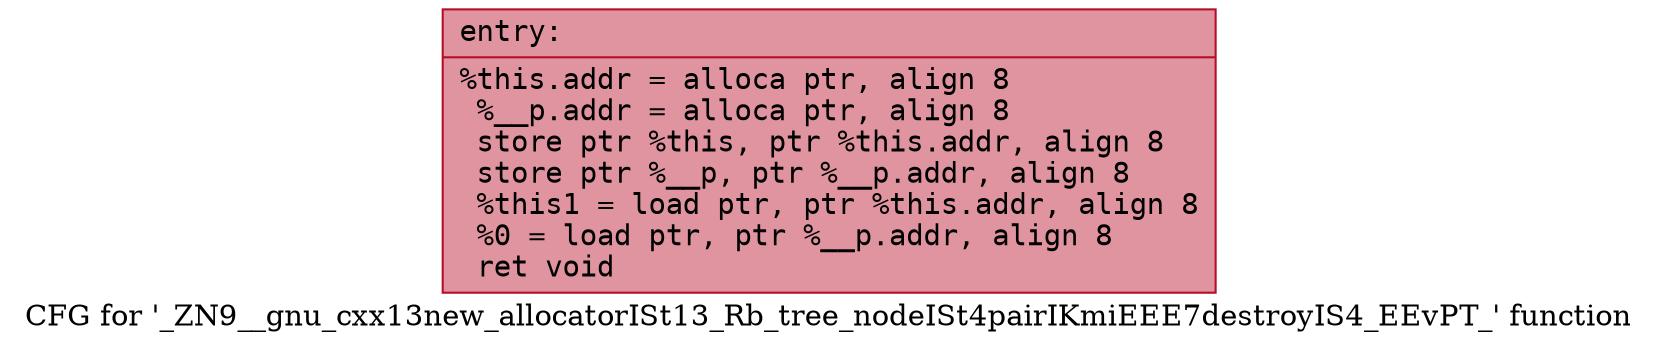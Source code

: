 digraph "CFG for '_ZN9__gnu_cxx13new_allocatorISt13_Rb_tree_nodeISt4pairIKmiEEE7destroyIS4_EEvPT_' function" {
	label="CFG for '_ZN9__gnu_cxx13new_allocatorISt13_Rb_tree_nodeISt4pairIKmiEEE7destroyIS4_EEvPT_' function";

	Node0x55dfe4bbb9e0 [shape=record,color="#b70d28ff", style=filled, fillcolor="#b70d2870" fontname="Courier",label="{entry:\l|  %this.addr = alloca ptr, align 8\l  %__p.addr = alloca ptr, align 8\l  store ptr %this, ptr %this.addr, align 8\l  store ptr %__p, ptr %__p.addr, align 8\l  %this1 = load ptr, ptr %this.addr, align 8\l  %0 = load ptr, ptr %__p.addr, align 8\l  ret void\l}"];
}
